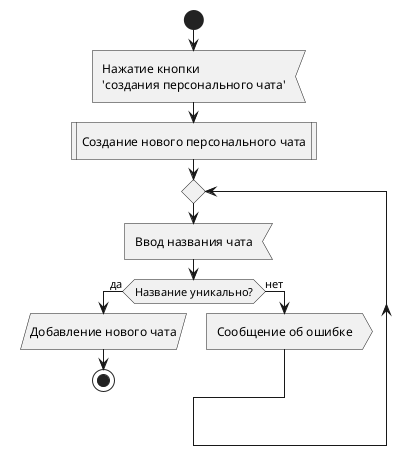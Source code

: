 @startuml
'https://plantuml.com/activity-diagram-beta
start
    :Нажатие кнопки\n'создания персонального чата'<
    :Создание нового персонального чата|
        repeat
            :Ввод названия чата<
            if(Название уникально?)is (да) then
                :Добавление нового чата/
                stop
            else(нет)
            :Сообщение об ошибке>
            endif
            repeatwhile
@enduml
